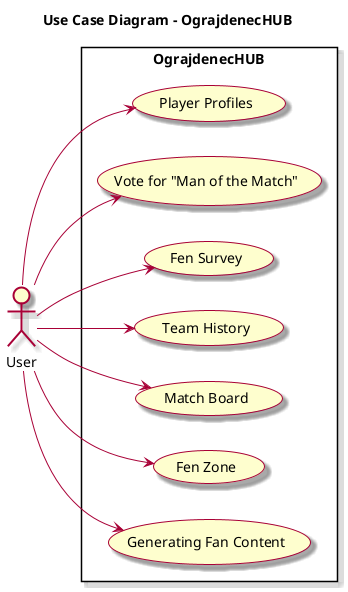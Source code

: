@startuml
left to right direction
skin rose
title Use Case Diagram - OgrajdenecHUB

actor User

rectangle "OgrajdenecHUB" {
  User --> (Player Profiles)
  User --> (Vote for "Man of the Match")
  User --> (Fen Survey)
  User --> (Team History)
  User --> (Match Board)
  User --> (Fen Zone)
  User --> (Generating Fan Content)
}
@enduml
